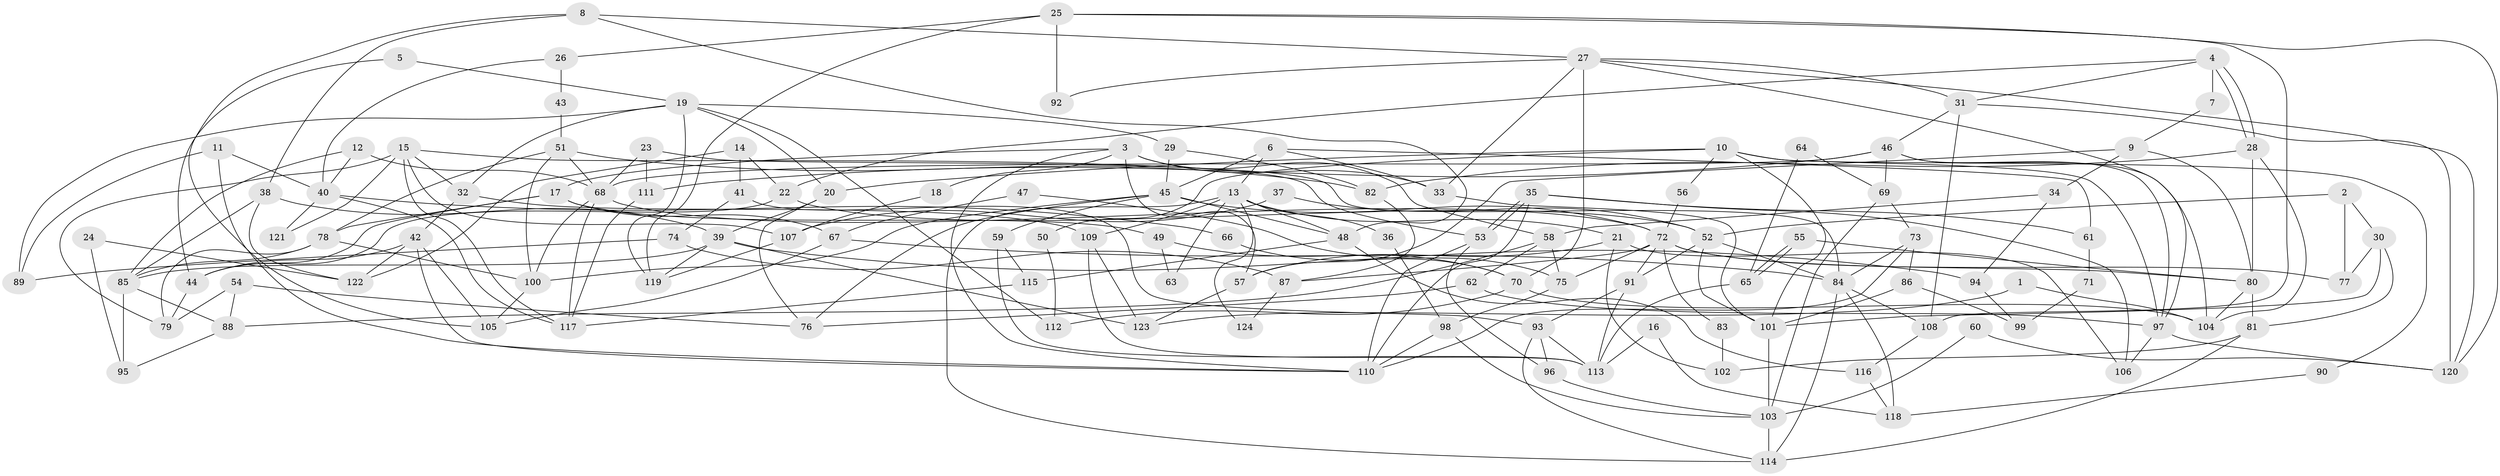 // coarse degree distribution, {2: 0.11904761904761904, 3: 0.14285714285714285, 9: 0.05952380952380952, 6: 0.10714285714285714, 7: 0.07142857142857142, 4: 0.23809523809523808, 5: 0.17857142857142858, 10: 0.023809523809523808, 8: 0.05952380952380952}
// Generated by graph-tools (version 1.1) at 2025/52/02/27/25 19:52:06]
// undirected, 124 vertices, 248 edges
graph export_dot {
graph [start="1"]
  node [color=gray90,style=filled];
  1;
  2;
  3;
  4;
  5;
  6;
  7;
  8;
  9;
  10;
  11;
  12;
  13;
  14;
  15;
  16;
  17;
  18;
  19;
  20;
  21;
  22;
  23;
  24;
  25;
  26;
  27;
  28;
  29;
  30;
  31;
  32;
  33;
  34;
  35;
  36;
  37;
  38;
  39;
  40;
  41;
  42;
  43;
  44;
  45;
  46;
  47;
  48;
  49;
  50;
  51;
  52;
  53;
  54;
  55;
  56;
  57;
  58;
  59;
  60;
  61;
  62;
  63;
  64;
  65;
  66;
  67;
  68;
  69;
  70;
  71;
  72;
  73;
  74;
  75;
  76;
  77;
  78;
  79;
  80;
  81;
  82;
  83;
  84;
  85;
  86;
  87;
  88;
  89;
  90;
  91;
  92;
  93;
  94;
  95;
  96;
  97;
  98;
  99;
  100;
  101;
  102;
  103;
  104;
  105;
  106;
  107;
  108;
  109;
  110;
  111;
  112;
  113;
  114;
  115;
  116;
  117;
  118;
  119;
  120;
  121;
  122;
  123;
  124;
  1 -- 123;
  1 -- 104;
  2 -- 52;
  2 -- 77;
  2 -- 30;
  3 -- 17;
  3 -- 57;
  3 -- 18;
  3 -- 33;
  3 -- 58;
  3 -- 110;
  4 -- 28;
  4 -- 28;
  4 -- 22;
  4 -- 7;
  4 -- 31;
  5 -- 19;
  5 -- 44;
  6 -- 33;
  6 -- 45;
  6 -- 13;
  6 -- 61;
  7 -- 9;
  8 -- 38;
  8 -- 105;
  8 -- 27;
  8 -- 48;
  9 -- 80;
  9 -- 57;
  9 -- 34;
  10 -- 101;
  10 -- 20;
  10 -- 50;
  10 -- 56;
  10 -- 90;
  10 -- 97;
  11 -- 40;
  11 -- 110;
  11 -- 89;
  12 -- 85;
  12 -- 68;
  12 -- 40;
  13 -- 114;
  13 -- 21;
  13 -- 36;
  13 -- 48;
  13 -- 63;
  13 -- 109;
  13 -- 124;
  14 -- 22;
  14 -- 122;
  14 -- 41;
  15 -- 53;
  15 -- 117;
  15 -- 32;
  15 -- 79;
  15 -- 107;
  15 -- 121;
  16 -- 118;
  16 -- 113;
  17 -- 78;
  17 -- 44;
  17 -- 49;
  17 -- 67;
  18 -- 107;
  19 -- 20;
  19 -- 89;
  19 -- 29;
  19 -- 32;
  19 -- 112;
  19 -- 119;
  20 -- 39;
  20 -- 76;
  21 -- 106;
  21 -- 57;
  21 -- 102;
  22 -- 44;
  22 -- 52;
  23 -- 84;
  23 -- 68;
  23 -- 111;
  24 -- 95;
  24 -- 122;
  25 -- 108;
  25 -- 120;
  25 -- 26;
  25 -- 92;
  25 -- 119;
  26 -- 40;
  26 -- 43;
  27 -- 31;
  27 -- 33;
  27 -- 70;
  27 -- 92;
  27 -- 97;
  27 -- 120;
  28 -- 82;
  28 -- 80;
  28 -- 104;
  29 -- 45;
  29 -- 82;
  30 -- 101;
  30 -- 77;
  30 -- 81;
  31 -- 120;
  31 -- 46;
  31 -- 108;
  32 -- 42;
  32 -- 109;
  33 -- 101;
  34 -- 58;
  34 -- 94;
  35 -- 53;
  35 -- 53;
  35 -- 110;
  35 -- 61;
  35 -- 106;
  36 -- 98;
  37 -- 107;
  37 -- 52;
  38 -- 39;
  38 -- 85;
  38 -- 122;
  39 -- 119;
  39 -- 85;
  39 -- 94;
  39 -- 123;
  40 -- 117;
  40 -- 66;
  40 -- 121;
  41 -- 93;
  41 -- 74;
  42 -- 110;
  42 -- 44;
  42 -- 105;
  42 -- 122;
  43 -- 51;
  44 -- 79;
  45 -- 48;
  45 -- 72;
  45 -- 59;
  45 -- 76;
  45 -- 100;
  46 -- 97;
  46 -- 68;
  46 -- 69;
  46 -- 104;
  46 -- 111;
  47 -- 75;
  47 -- 67;
  48 -- 115;
  48 -- 116;
  49 -- 70;
  49 -- 63;
  50 -- 112;
  51 -- 68;
  51 -- 100;
  51 -- 78;
  51 -- 82;
  52 -- 91;
  52 -- 84;
  52 -- 101;
  53 -- 96;
  53 -- 110;
  54 -- 79;
  54 -- 76;
  54 -- 88;
  55 -- 65;
  55 -- 65;
  55 -- 80;
  56 -- 72;
  57 -- 123;
  58 -- 75;
  58 -- 62;
  58 -- 88;
  59 -- 113;
  59 -- 115;
  60 -- 120;
  60 -- 103;
  61 -- 71;
  62 -- 97;
  62 -- 76;
  64 -- 69;
  64 -- 65;
  65 -- 113;
  66 -- 70;
  67 -- 105;
  67 -- 84;
  68 -- 117;
  68 -- 72;
  68 -- 100;
  69 -- 73;
  69 -- 103;
  70 -- 104;
  70 -- 112;
  71 -- 99;
  72 -- 80;
  72 -- 75;
  72 -- 77;
  72 -- 83;
  72 -- 87;
  72 -- 91;
  73 -- 84;
  73 -- 110;
  73 -- 86;
  74 -- 87;
  74 -- 89;
  75 -- 98;
  78 -- 100;
  78 -- 79;
  78 -- 85;
  80 -- 104;
  80 -- 81;
  81 -- 102;
  81 -- 114;
  82 -- 87;
  83 -- 102;
  84 -- 114;
  84 -- 108;
  84 -- 118;
  85 -- 88;
  85 -- 95;
  86 -- 101;
  86 -- 99;
  87 -- 124;
  88 -- 95;
  90 -- 118;
  91 -- 93;
  91 -- 113;
  93 -- 113;
  93 -- 114;
  93 -- 96;
  94 -- 99;
  96 -- 103;
  97 -- 106;
  97 -- 120;
  98 -- 110;
  98 -- 103;
  100 -- 105;
  101 -- 103;
  103 -- 114;
  107 -- 119;
  108 -- 116;
  109 -- 113;
  109 -- 123;
  111 -- 117;
  115 -- 117;
  116 -- 118;
}
